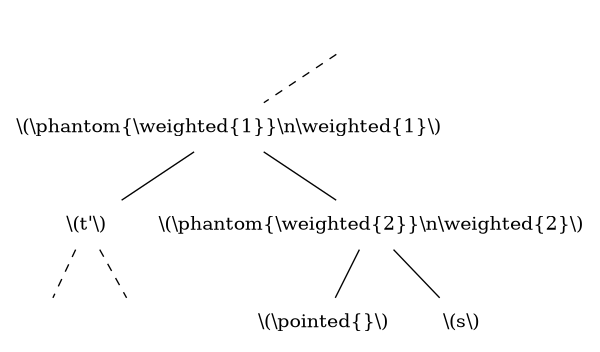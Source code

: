 graph {
	size="4,4"
    graph [splines=false]
	r [label="" shape=none]

    1 [label="\\(\\phantom{\\weighted{1}}\\n\\weighted{1}\\)" shape=none]

    t [label="\\(t'\\)" shape=none]
    tl [label="" shape=none]
    tr [label="" shape=none]

    2 [label="\\(\\phantom{\\weighted{2}}\\n\\weighted{2}\\)" shape=none]

    n [label="\\(\\pointed{}\\)" shape=none]
    s [label="\\(s\\)" shape=none]

	rr [label="" shape=none]
    r -- rr [style=invis]

    r -- 1 [style=dashed]
    1 -- 2
    2 -- s
    2 -- n
    1 -- t

    t -- tl [style=dashed]
    t -- tr [style=dashed]
}
